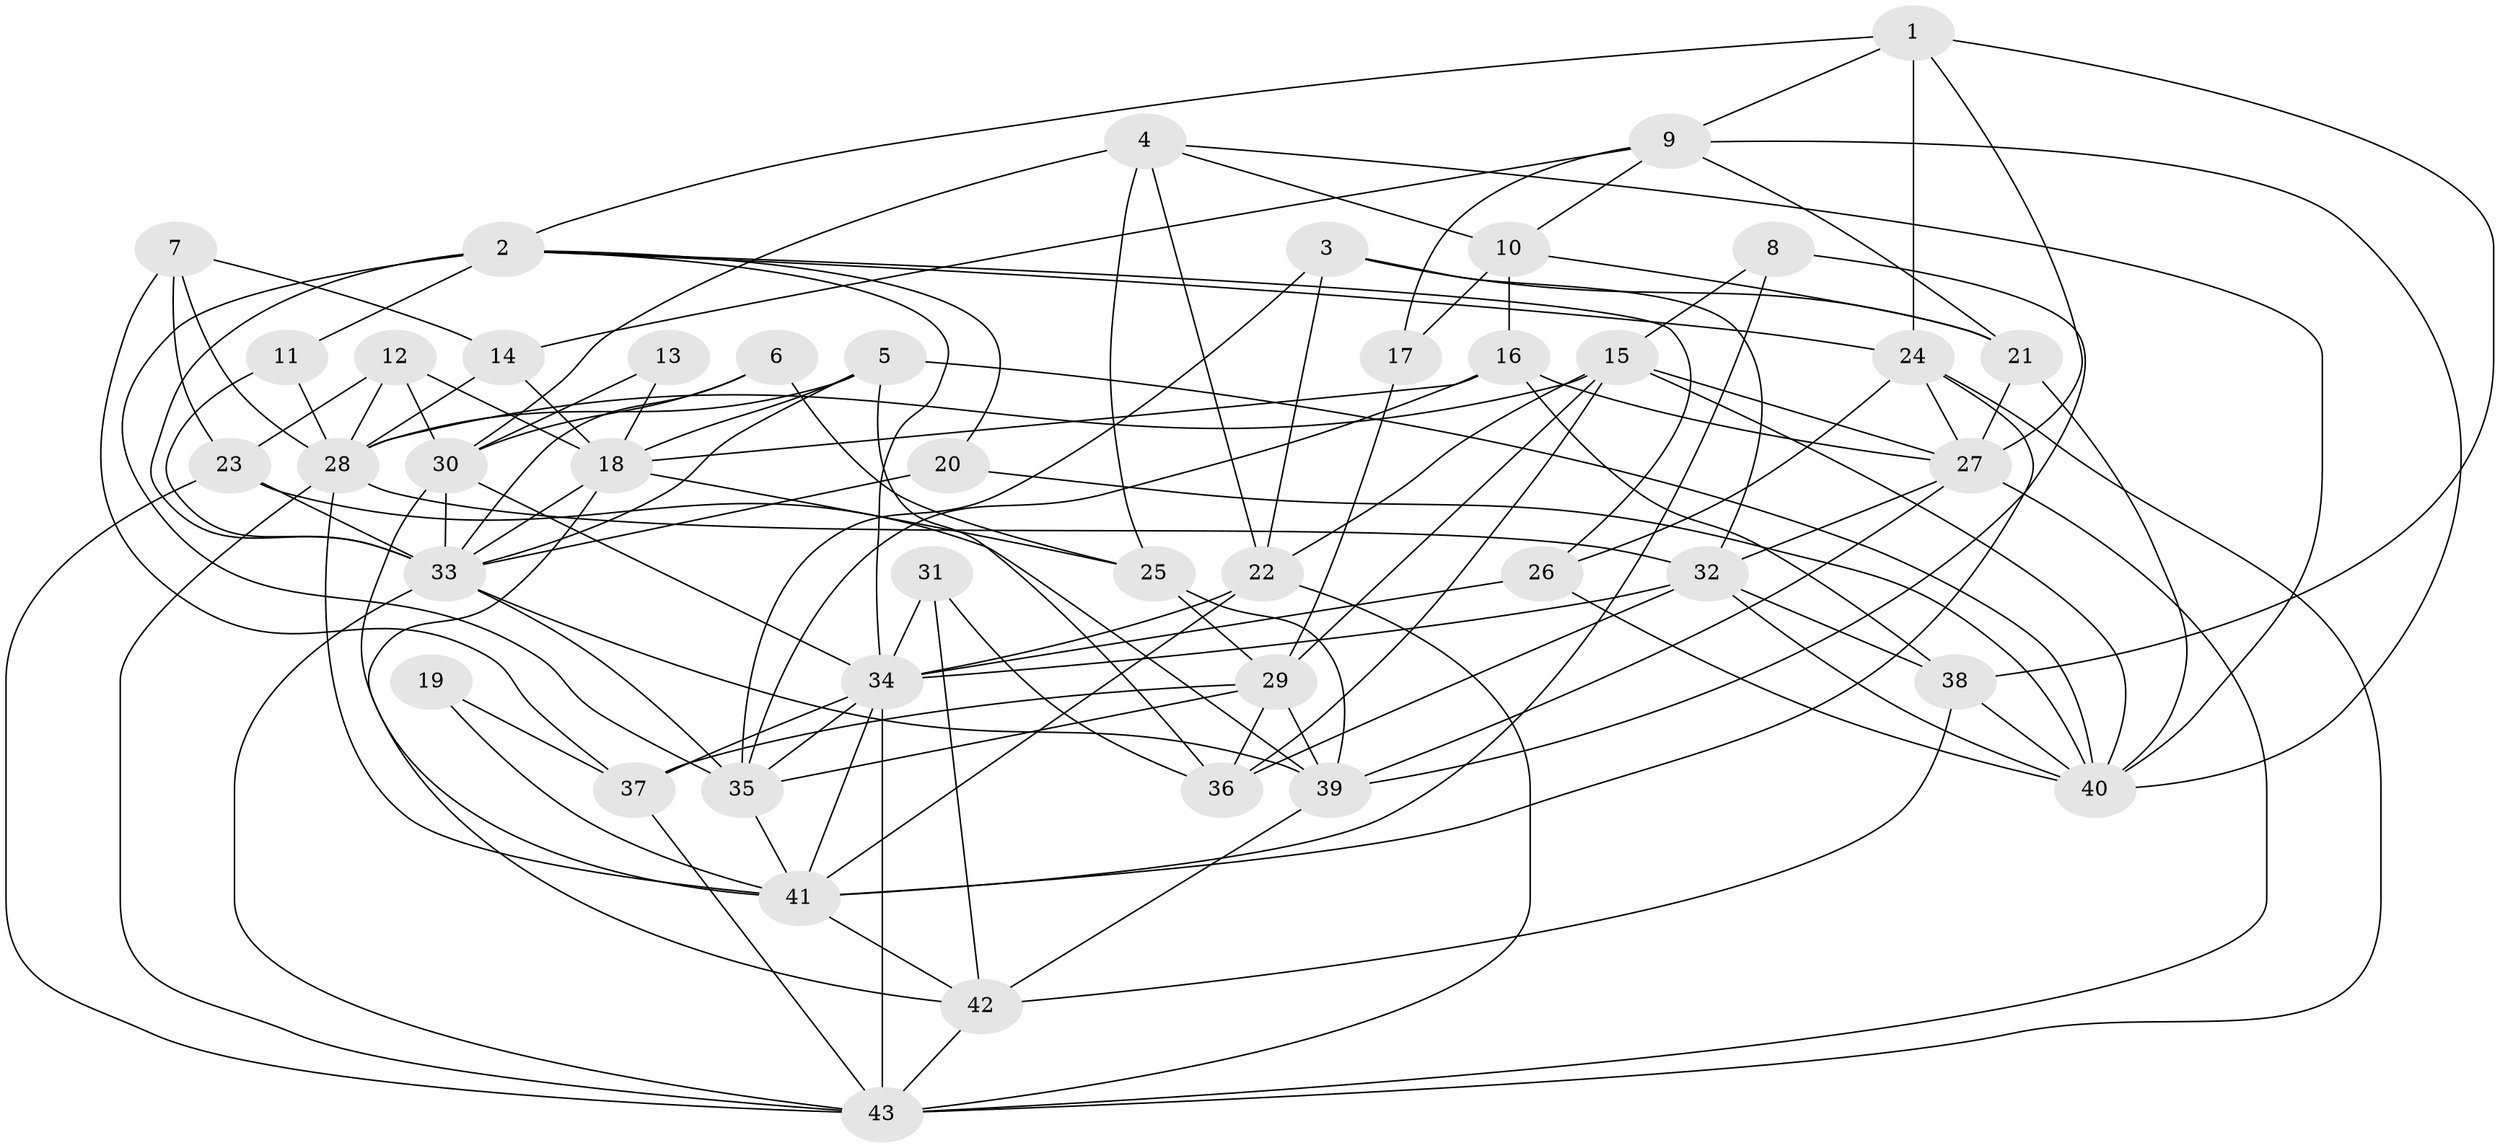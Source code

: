 // original degree distribution, {7: 0.047058823529411764, 5: 0.16470588235294117, 3: 0.29411764705882354, 4: 0.3176470588235294, 6: 0.047058823529411764, 2: 0.10588235294117647, 8: 0.011764705882352941, 9: 0.011764705882352941}
// Generated by graph-tools (version 1.1) at 2025/50/03/09/25 03:50:04]
// undirected, 43 vertices, 122 edges
graph export_dot {
graph [start="1"]
  node [color=gray90,style=filled];
  1;
  2;
  3;
  4;
  5;
  6;
  7;
  8;
  9;
  10;
  11;
  12;
  13;
  14;
  15;
  16;
  17;
  18;
  19;
  20;
  21;
  22;
  23;
  24;
  25;
  26;
  27;
  28;
  29;
  30;
  31;
  32;
  33;
  34;
  35;
  36;
  37;
  38;
  39;
  40;
  41;
  42;
  43;
  1 -- 2 [weight=1.0];
  1 -- 9 [weight=1.0];
  1 -- 24 [weight=1.0];
  1 -- 27 [weight=1.0];
  1 -- 38 [weight=1.0];
  2 -- 11 [weight=1.0];
  2 -- 20 [weight=1.0];
  2 -- 24 [weight=1.0];
  2 -- 26 [weight=1.0];
  2 -- 33 [weight=1.0];
  2 -- 34 [weight=1.0];
  2 -- 35 [weight=1.0];
  3 -- 21 [weight=1.0];
  3 -- 22 [weight=1.0];
  3 -- 32 [weight=1.0];
  3 -- 35 [weight=1.0];
  4 -- 10 [weight=1.0];
  4 -- 22 [weight=1.0];
  4 -- 25 [weight=1.0];
  4 -- 30 [weight=1.0];
  4 -- 40 [weight=1.0];
  5 -- 18 [weight=1.0];
  5 -- 28 [weight=1.0];
  5 -- 33 [weight=1.0];
  5 -- 36 [weight=1.0];
  5 -- 40 [weight=1.0];
  6 -- 25 [weight=1.0];
  6 -- 30 [weight=1.0];
  6 -- 33 [weight=1.0];
  7 -- 14 [weight=1.0];
  7 -- 23 [weight=1.0];
  7 -- 28 [weight=1.0];
  7 -- 37 [weight=1.0];
  8 -- 15 [weight=1.0];
  8 -- 39 [weight=1.0];
  8 -- 41 [weight=1.0];
  9 -- 10 [weight=1.0];
  9 -- 14 [weight=1.0];
  9 -- 17 [weight=1.0];
  9 -- 21 [weight=1.0];
  9 -- 40 [weight=1.0];
  10 -- 16 [weight=1.0];
  10 -- 17 [weight=1.0];
  10 -- 21 [weight=1.0];
  11 -- 28 [weight=1.0];
  11 -- 33 [weight=1.0];
  12 -- 18 [weight=1.0];
  12 -- 23 [weight=1.0];
  12 -- 28 [weight=1.0];
  12 -- 30 [weight=1.0];
  13 -- 18 [weight=1.0];
  13 -- 30 [weight=1.0];
  14 -- 18 [weight=1.0];
  14 -- 28 [weight=1.0];
  15 -- 22 [weight=1.0];
  15 -- 27 [weight=1.0];
  15 -- 28 [weight=1.0];
  15 -- 29 [weight=1.0];
  15 -- 36 [weight=1.0];
  15 -- 40 [weight=1.0];
  16 -- 18 [weight=1.0];
  16 -- 27 [weight=1.0];
  16 -- 35 [weight=1.0];
  16 -- 38 [weight=1.0];
  17 -- 29 [weight=1.0];
  18 -- 25 [weight=1.0];
  18 -- 33 [weight=1.0];
  18 -- 42 [weight=1.0];
  19 -- 37 [weight=1.0];
  19 -- 41 [weight=1.0];
  20 -- 33 [weight=1.0];
  20 -- 40 [weight=1.0];
  21 -- 27 [weight=1.0];
  21 -- 40 [weight=1.0];
  22 -- 34 [weight=1.0];
  22 -- 41 [weight=1.0];
  22 -- 43 [weight=1.0];
  23 -- 33 [weight=1.0];
  23 -- 39 [weight=1.0];
  23 -- 43 [weight=1.0];
  24 -- 26 [weight=1.0];
  24 -- 27 [weight=1.0];
  24 -- 41 [weight=1.0];
  24 -- 43 [weight=1.0];
  25 -- 29 [weight=1.0];
  25 -- 39 [weight=1.0];
  26 -- 34 [weight=1.0];
  26 -- 40 [weight=1.0];
  27 -- 32 [weight=1.0];
  27 -- 39 [weight=1.0];
  27 -- 43 [weight=1.0];
  28 -- 32 [weight=1.0];
  28 -- 41 [weight=1.0];
  28 -- 43 [weight=1.0];
  29 -- 35 [weight=1.0];
  29 -- 36 [weight=1.0];
  29 -- 37 [weight=1.0];
  29 -- 39 [weight=1.0];
  30 -- 33 [weight=1.0];
  30 -- 34 [weight=1.0];
  30 -- 41 [weight=1.0];
  31 -- 34 [weight=1.0];
  31 -- 36 [weight=1.0];
  31 -- 42 [weight=1.0];
  32 -- 34 [weight=1.0];
  32 -- 36 [weight=1.0];
  32 -- 38 [weight=1.0];
  32 -- 40 [weight=1.0];
  33 -- 35 [weight=1.0];
  33 -- 39 [weight=1.0];
  33 -- 43 [weight=1.0];
  34 -- 35 [weight=1.0];
  34 -- 37 [weight=1.0];
  34 -- 41 [weight=1.0];
  34 -- 43 [weight=2.0];
  35 -- 41 [weight=1.0];
  37 -- 43 [weight=1.0];
  38 -- 40 [weight=1.0];
  38 -- 42 [weight=1.0];
  39 -- 42 [weight=1.0];
  41 -- 42 [weight=1.0];
  42 -- 43 [weight=1.0];
}
